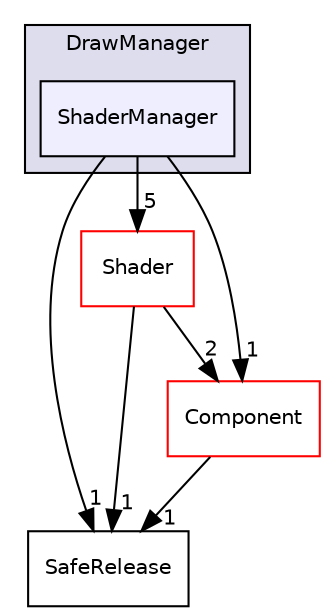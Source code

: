 digraph "C:/HAL/PG関係/03_作成プログラム/03_HAL授業/就職作品/Project/source/04_Tool/ComponentManager/DrawManager/ShaderManager" {
  compound=true
  node [ fontsize="10", fontname="Helvetica"];
  edge [ labelfontsize="10", labelfontname="Helvetica"];
  subgraph clusterdir_8e678a1fe8c743c8351c848d99f2168d {
    graph [ bgcolor="#ddddee", pencolor="black", label="DrawManager" fontname="Helvetica", fontsize="10", URL="dir_8e678a1fe8c743c8351c848d99f2168d.html"]
  dir_bf50d02dac483dc23a5db843f4bb2474 [shape=box, label="ShaderManager", style="filled", fillcolor="#eeeeff", pencolor="black", URL="dir_bf50d02dac483dc23a5db843f4bb2474.html"];
  }
  dir_0bdd085e94670486122436b1728d6cb5 [shape=box label="SafeRelease" URL="dir_0bdd085e94670486122436b1728d6cb5.html"];
  dir_e3df25693722edcb86fe80a2230154c3 [shape=box label="Shader" fillcolor="white" style="filled" color="red" URL="dir_e3df25693722edcb86fe80a2230154c3.html"];
  dir_9bdf09a476fe7fa6e3a0e14af6a4b1af [shape=box label="Component" fillcolor="white" style="filled" color="red" URL="dir_9bdf09a476fe7fa6e3a0e14af6a4b1af.html"];
  dir_e3df25693722edcb86fe80a2230154c3->dir_0bdd085e94670486122436b1728d6cb5 [headlabel="1", labeldistance=1.5 headhref="dir_000119_000148.html"];
  dir_e3df25693722edcb86fe80a2230154c3->dir_9bdf09a476fe7fa6e3a0e14af6a4b1af [headlabel="2", labeldistance=1.5 headhref="dir_000119_000081.html"];
  dir_bf50d02dac483dc23a5db843f4bb2474->dir_0bdd085e94670486122436b1728d6cb5 [headlabel="1", labeldistance=1.5 headhref="dir_000127_000148.html"];
  dir_bf50d02dac483dc23a5db843f4bb2474->dir_e3df25693722edcb86fe80a2230154c3 [headlabel="5", labeldistance=1.5 headhref="dir_000127_000119.html"];
  dir_bf50d02dac483dc23a5db843f4bb2474->dir_9bdf09a476fe7fa6e3a0e14af6a4b1af [headlabel="1", labeldistance=1.5 headhref="dir_000127_000081.html"];
  dir_9bdf09a476fe7fa6e3a0e14af6a4b1af->dir_0bdd085e94670486122436b1728d6cb5 [headlabel="1", labeldistance=1.5 headhref="dir_000081_000148.html"];
}
